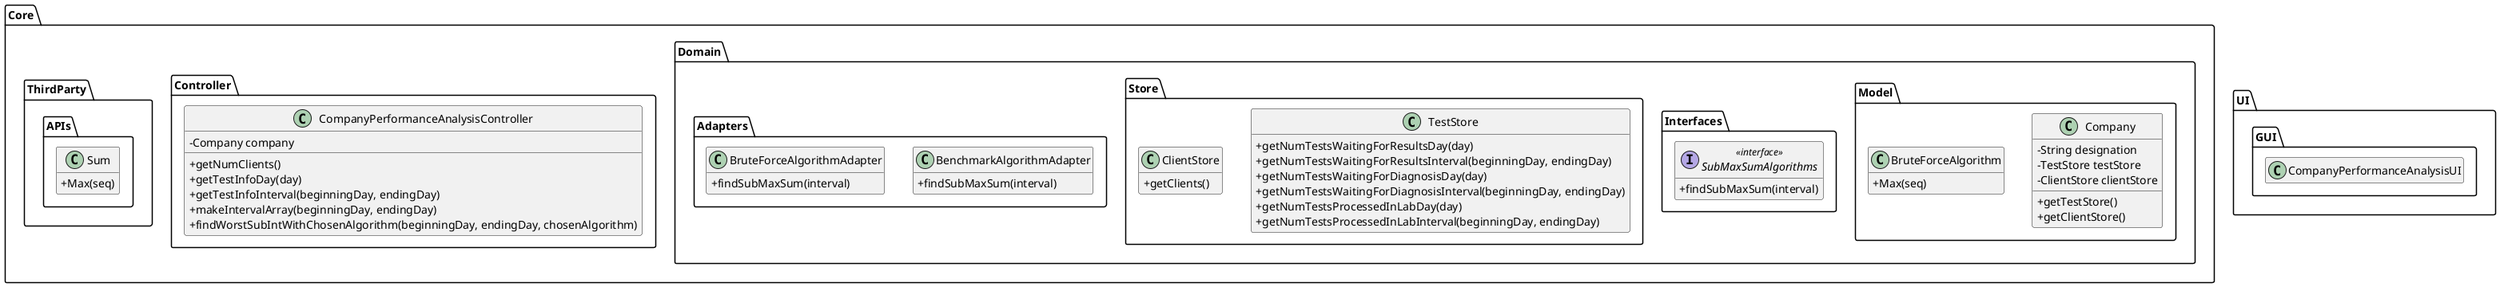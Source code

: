 @startuml
'skinparam linetype ortho
hide empty methods
hide empty attributes
'left to right direction
skinparam classAttributeIconSize 0

package Core {

package Domain {

package Model{

class Company {
    -String designation
    -TestStore testStore
    -ClientStore clientStore
    +getTestStore()
    +getClientStore()
}

class BruteForceAlgorithm{
    +Max(seq)
}

}

package Interfaces {

interface SubMaxSumAlgorithms <<interface>> {
    +findSubMaxSum(interval)
}

}

package Store {

class TestStore {
    +getNumTestsWaitingForResultsDay(day)
    +getNumTestsWaitingForResultsInterval(beginningDay, endingDay)
    +getNumTestsWaitingForDiagnosisDay(day)
    +getNumTestsWaitingForDiagnosisInterval(beginningDay, endingDay)
    +getNumTestsProcessedInLabDay(day)
    +getNumTestsProcessedInLabInterval(beginningDay, endingDay)
}

class ClientStore {
    +getClients()
}

}

package Adapters{

class BenchmarkAlgorithmAdapter{
    +findSubMaxSum(interval)
}

class BruteForceAlgorithmAdapter{
    +findSubMaxSum(interval)
}

}

}

package Controller {

class CompanyPerformanceAnalysisController{
    -Company company
    +getNumClients()
    +getTestInfoDay(day)
    +getTestInfoInterval(beginningDay, endingDay)
    +makeIntervalArray(beginningDay, endingDay)
    +findWorstSubIntWithChosenAlgorithm(beginningDay, endingDay, chosenAlgorithm)
}

}

package ThirdParty{

package APIs{

class Sum{
    +Max(seq)
}

}

}

}

package UI {

package GUI {

class CompanyPerformanceAnalysisUI{
}

}

}

@enduml